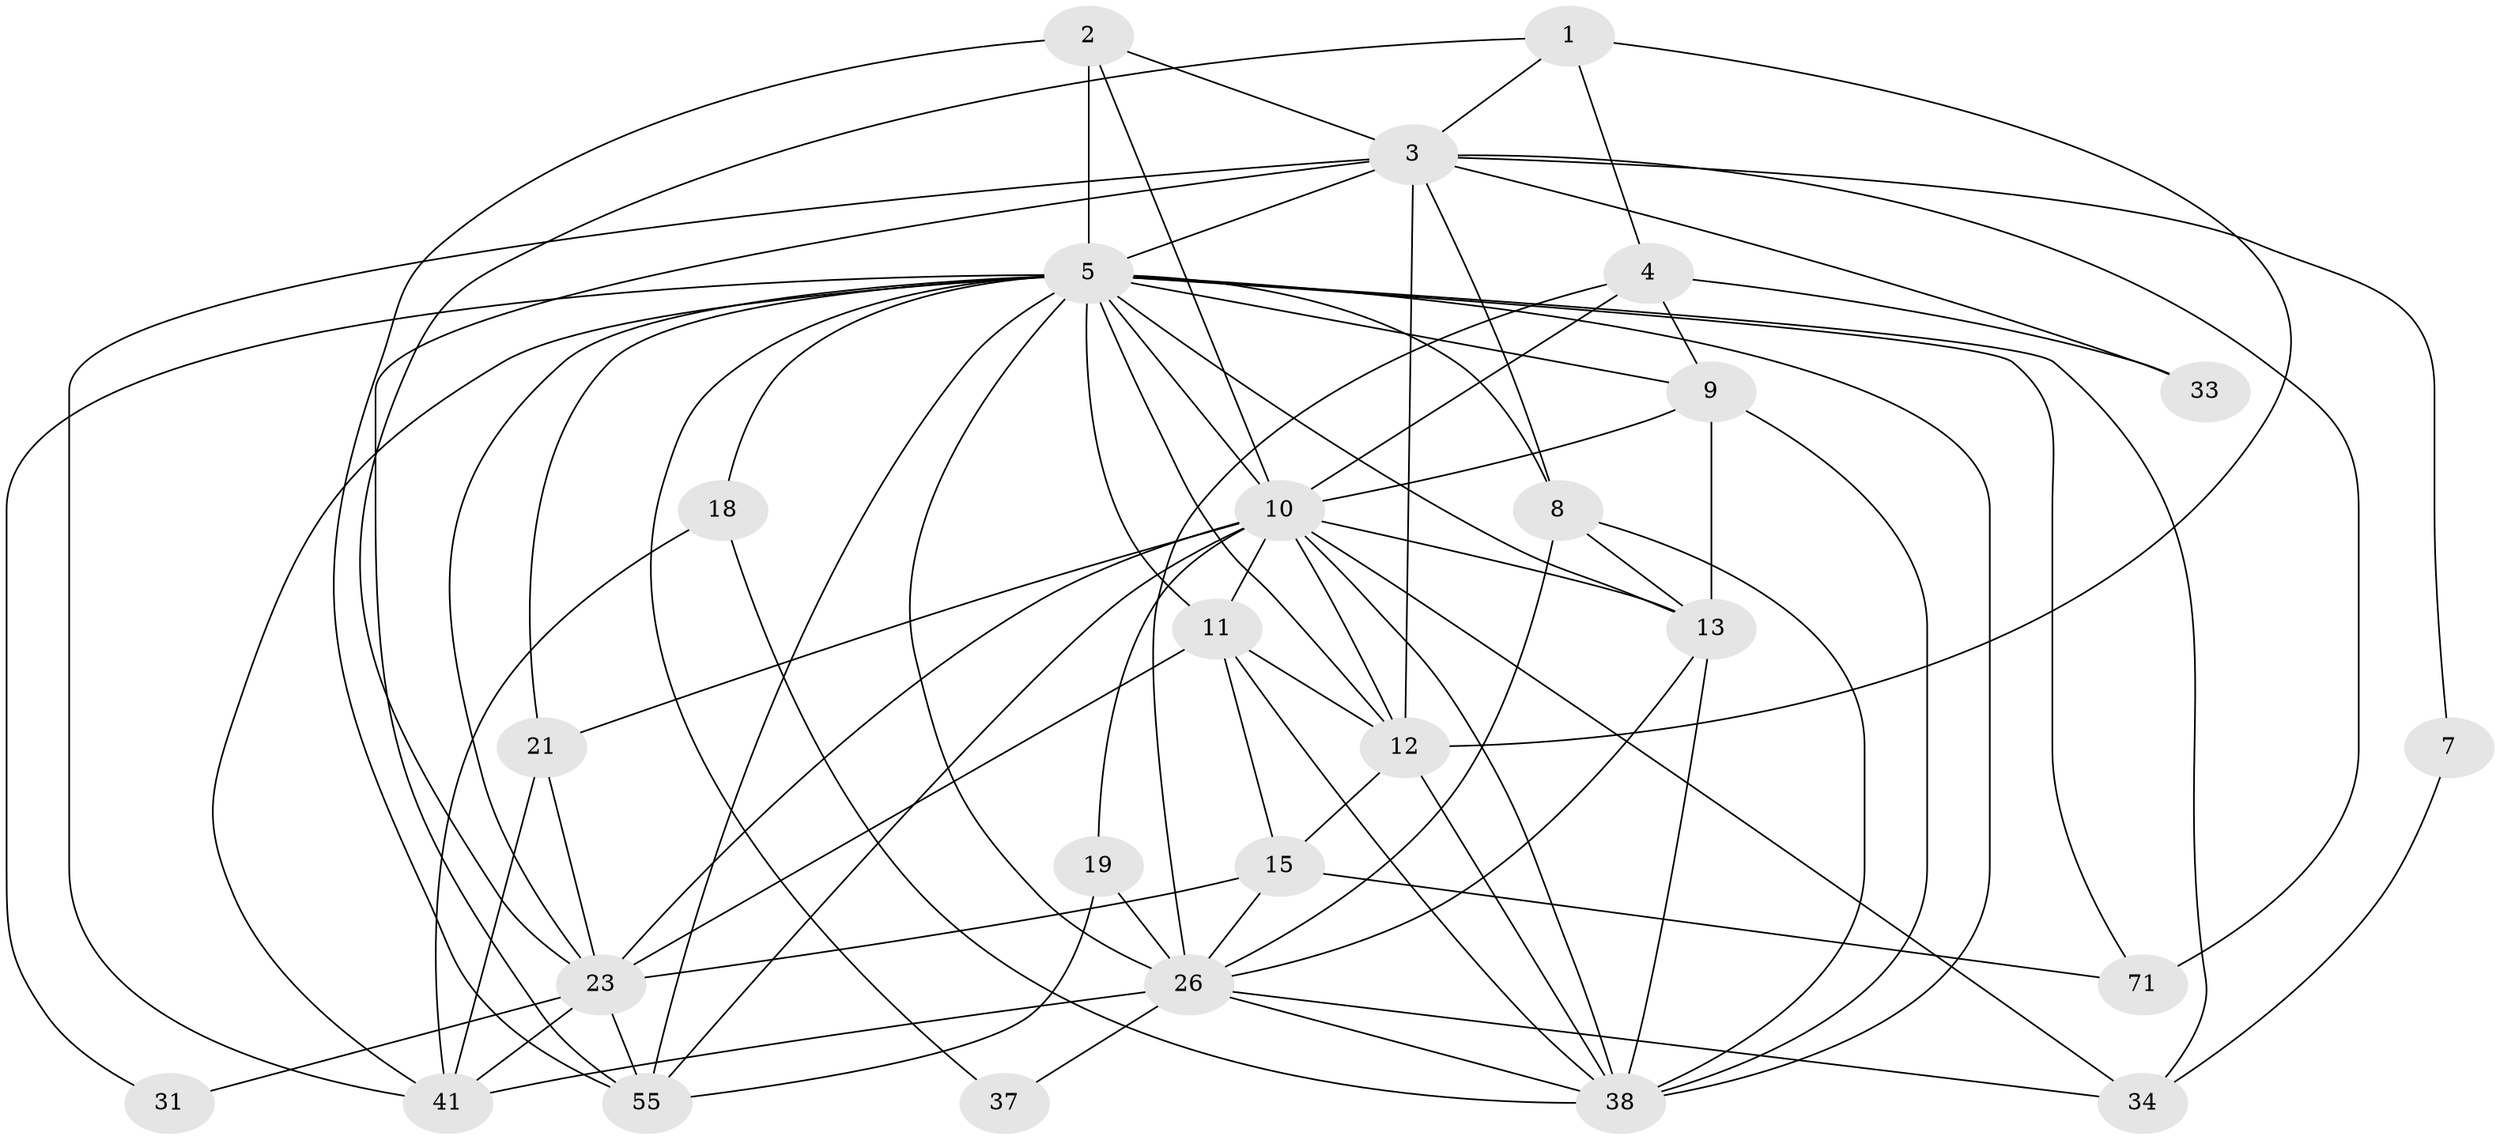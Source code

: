 // original degree distribution, {3: 0.2777777777777778, 4: 0.2361111111111111, 6: 0.125, 2: 0.1527777777777778, 5: 0.1527777777777778, 8: 0.013888888888888888, 7: 0.041666666666666664}
// Generated by graph-tools (version 1.1) at 2025/18/03/04/25 18:18:31]
// undirected, 26 vertices, 77 edges
graph export_dot {
graph [start="1"]
  node [color=gray90,style=filled];
  1 [super="+6"];
  2 [super="+40+69"];
  3 [super="+62+35"];
  4 [super="+46"];
  5 [super="+17+20"];
  7;
  8 [super="+66"];
  9 [super="+27"];
  10 [super="+56+22"];
  11 [super="+58+52"];
  12 [super="+16+25"];
  13 [super="+49+14"];
  15 [super="+32"];
  18 [super="+64"];
  19;
  21 [super="+54"];
  23 [super="+61+60+67"];
  26 [super="+43+30+65"];
  31;
  33 [super="+44"];
  34 [super="+47"];
  37;
  38 [super="+42+53"];
  41 [super="+59"];
  55 [super="+57"];
  71;
  1 -- 4;
  1 -- 12;
  1 -- 23;
  1 -- 3;
  2 -- 3;
  2 -- 55;
  2 -- 10 [weight=2];
  2 -- 5 [weight=3];
  3 -- 12;
  3 -- 33;
  3 -- 71;
  3 -- 41;
  3 -- 5;
  3 -- 55;
  3 -- 7;
  3 -- 8;
  4 -- 33 [weight=2];
  4 -- 26 [weight=2];
  4 -- 9;
  4 -- 10;
  5 -- 34;
  5 -- 37;
  5 -- 8;
  5 -- 21;
  5 -- 55;
  5 -- 10 [weight=2];
  5 -- 38 [weight=3];
  5 -- 71;
  5 -- 9;
  5 -- 41;
  5 -- 12;
  5 -- 13;
  5 -- 18 [weight=2];
  5 -- 23;
  5 -- 26 [weight=2];
  5 -- 31;
  5 -- 11;
  7 -- 34;
  8 -- 13;
  8 -- 26;
  8 -- 38;
  9 -- 13 [weight=2];
  9 -- 10 [weight=2];
  9 -- 38;
  10 -- 12 [weight=2];
  10 -- 38 [weight=2];
  10 -- 11;
  10 -- 13 [weight=2];
  10 -- 19;
  10 -- 21;
  10 -- 55;
  10 -- 23;
  10 -- 34;
  11 -- 12;
  11 -- 23;
  11 -- 38;
  11 -- 15;
  12 -- 38 [weight=2];
  12 -- 15;
  13 -- 26;
  13 -- 38;
  15 -- 26;
  15 -- 23;
  15 -- 71;
  18 -- 41;
  18 -- 38;
  19 -- 55;
  19 -- 26;
  21 -- 23;
  21 -- 41;
  23 -- 31;
  23 -- 55;
  23 -- 41;
  26 -- 37;
  26 -- 38 [weight=2];
  26 -- 34;
  26 -- 41 [weight=2];
}
